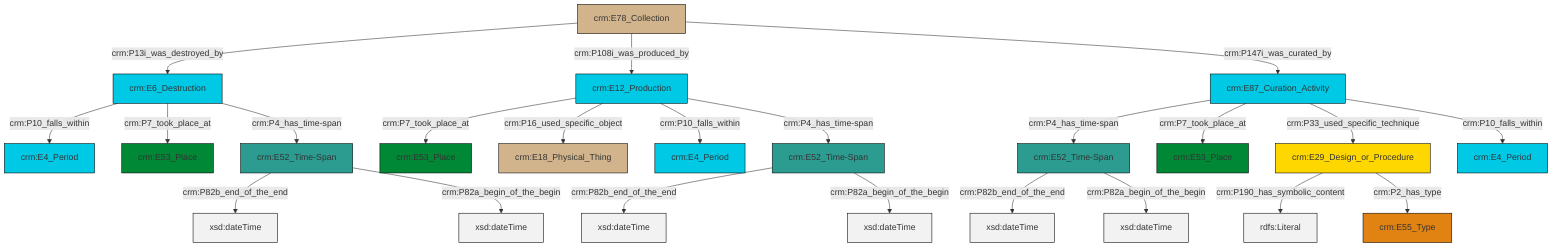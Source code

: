 graph TD
classDef Literal fill:#f2f2f2,stroke:#000000;
classDef CRM_Entity fill:#FFFFFF,stroke:#000000;
classDef Temporal_Entity fill:#00C9E6, stroke:#000000;
classDef Type fill:#E18312, stroke:#000000;
classDef Time-Span fill:#2C9C91, stroke:#000000;
classDef Appellation fill:#FFEB7F, stroke:#000000;
classDef Place fill:#008836, stroke:#000000;
classDef Persistent_Item fill:#B266B2, stroke:#000000;
classDef Conceptual_Object fill:#FFD700, stroke:#000000;
classDef Physical_Thing fill:#D2B48C, stroke:#000000;
classDef Actor fill:#f58aad, stroke:#000000;
classDef PC_Classes fill:#4ce600, stroke:#000000;
classDef Multi fill:#cccccc,stroke:#000000;

0["crm:E6_Destruction"]:::Temporal_Entity -->|crm:P10_falls_within| 1["crm:E4_Period"]:::Temporal_Entity
2["crm:E78_Collection"]:::Physical_Thing -->|crm:P13i_was_destroyed_by| 0["crm:E6_Destruction"]:::Temporal_Entity
6["crm:E52_Time-Span"]:::Time-Span -->|crm:P82b_end_of_the_end| 7[xsd:dateTime]:::Literal
2["crm:E78_Collection"]:::Physical_Thing -->|crm:P108i_was_produced_by| 9["crm:E12_Production"]:::Temporal_Entity
0["crm:E6_Destruction"]:::Temporal_Entity -->|crm:P7_took_place_at| 10["crm:E53_Place"]:::Place
0["crm:E6_Destruction"]:::Temporal_Entity -->|crm:P4_has_time-span| 6["crm:E52_Time-Span"]:::Time-Span
13["crm:E87_Curation_Activity"]:::Temporal_Entity -->|crm:P4_has_time-span| 14["crm:E52_Time-Span"]:::Time-Span
16["crm:E29_Design_or_Procedure"]:::Conceptual_Object -->|crm:P190_has_symbolic_content| 17[rdfs:Literal]:::Literal
9["crm:E12_Production"]:::Temporal_Entity -->|crm:P7_took_place_at| 18["crm:E53_Place"]:::Place
9["crm:E12_Production"]:::Temporal_Entity -->|crm:P16_used_specific_object| 20["crm:E18_Physical_Thing"]:::Physical_Thing
6["crm:E52_Time-Span"]:::Time-Span -->|crm:P82a_begin_of_the_begin| 23[xsd:dateTime]:::Literal
2["crm:E78_Collection"]:::Physical_Thing -->|crm:P147i_was_curated_by| 13["crm:E87_Curation_Activity"]:::Temporal_Entity
16["crm:E29_Design_or_Procedure"]:::Conceptual_Object -->|crm:P2_has_type| 21["crm:E55_Type"]:::Type
14["crm:E52_Time-Span"]:::Time-Span -->|crm:P82b_end_of_the_end| 27[xsd:dateTime]:::Literal
31["crm:E52_Time-Span"]:::Time-Span -->|crm:P82b_end_of_the_end| 32[xsd:dateTime]:::Literal
31["crm:E52_Time-Span"]:::Time-Span -->|crm:P82a_begin_of_the_begin| 34[xsd:dateTime]:::Literal
9["crm:E12_Production"]:::Temporal_Entity -->|crm:P10_falls_within| 29["crm:E4_Period"]:::Temporal_Entity
9["crm:E12_Production"]:::Temporal_Entity -->|crm:P4_has_time-span| 31["crm:E52_Time-Span"]:::Time-Span
13["crm:E87_Curation_Activity"]:::Temporal_Entity -->|crm:P7_took_place_at| 36["crm:E53_Place"]:::Place
13["crm:E87_Curation_Activity"]:::Temporal_Entity -->|crm:P33_used_specific_technique| 16["crm:E29_Design_or_Procedure"]:::Conceptual_Object
13["crm:E87_Curation_Activity"]:::Temporal_Entity -->|crm:P10_falls_within| 4["crm:E4_Period"]:::Temporal_Entity
14["crm:E52_Time-Span"]:::Time-Span -->|crm:P82a_begin_of_the_begin| 38[xsd:dateTime]:::Literal
